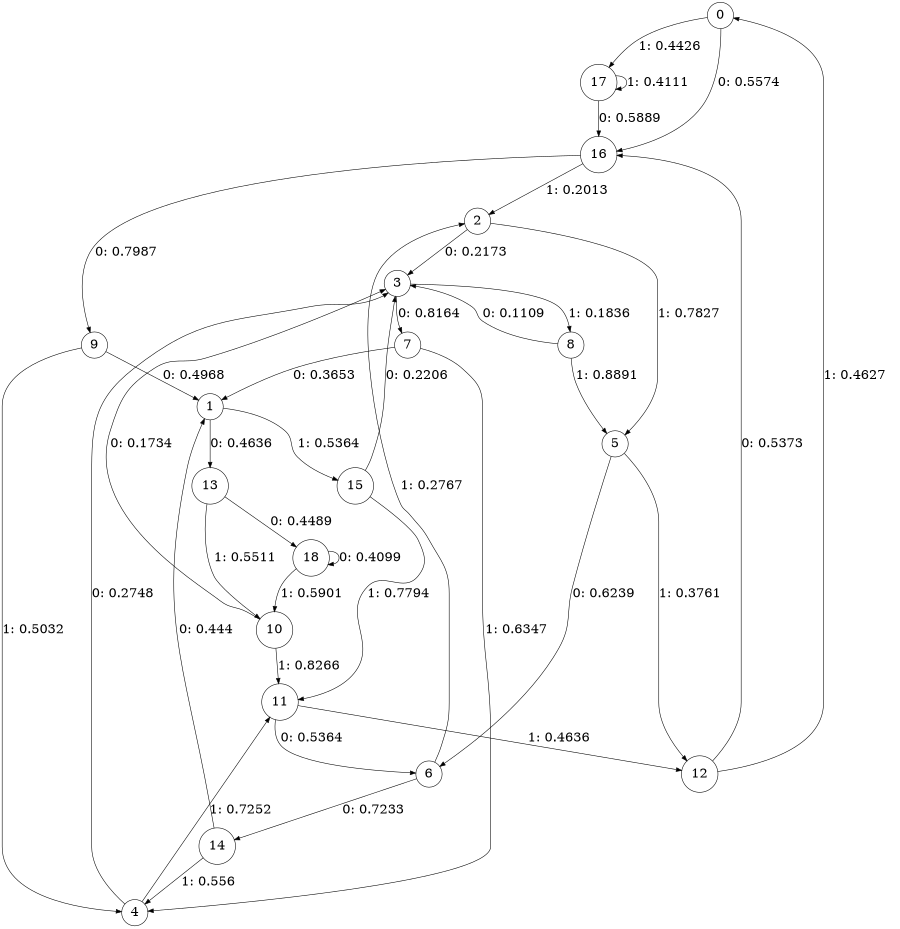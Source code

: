 digraph "ch20faceL5" {
size = "6,8.5";
ratio = "fill";
node [shape = circle];
node [fontsize = 24];
edge [fontsize = 24];
0 -> 16 [label = "0: 0.5574   "];
0 -> 17 [label = "1: 0.4426   "];
1 -> 13 [label = "0: 0.4636   "];
1 -> 15 [label = "1: 0.5364   "];
2 -> 3 [label = "0: 0.2173   "];
2 -> 5 [label = "1: 0.7827   "];
3 -> 7 [label = "0: 0.8164   "];
3 -> 8 [label = "1: 0.1836   "];
4 -> 3 [label = "0: 0.2748   "];
4 -> 11 [label = "1: 0.7252   "];
5 -> 6 [label = "0: 0.6239   "];
5 -> 12 [label = "1: 0.3761   "];
6 -> 14 [label = "0: 0.7233   "];
6 -> 2 [label = "1: 0.2767   "];
7 -> 1 [label = "0: 0.3653   "];
7 -> 4 [label = "1: 0.6347   "];
8 -> 3 [label = "0: 0.1109   "];
8 -> 5 [label = "1: 0.8891   "];
9 -> 1 [label = "0: 0.4968   "];
9 -> 4 [label = "1: 0.5032   "];
10 -> 3 [label = "0: 0.1734   "];
10 -> 11 [label = "1: 0.8266   "];
11 -> 6 [label = "0: 0.5364   "];
11 -> 12 [label = "1: 0.4636   "];
12 -> 16 [label = "0: 0.5373   "];
12 -> 0 [label = "1: 0.4627   "];
13 -> 18 [label = "0: 0.4489   "];
13 -> 10 [label = "1: 0.5511   "];
14 -> 1 [label = "0: 0.444    "];
14 -> 4 [label = "1: 0.556    "];
15 -> 3 [label = "0: 0.2206   "];
15 -> 11 [label = "1: 0.7794   "];
16 -> 9 [label = "0: 0.7987   "];
16 -> 2 [label = "1: 0.2013   "];
17 -> 16 [label = "0: 0.5889   "];
17 -> 17 [label = "1: 0.4111   "];
18 -> 18 [label = "0: 0.4099   "];
18 -> 10 [label = "1: 0.5901   "];
}